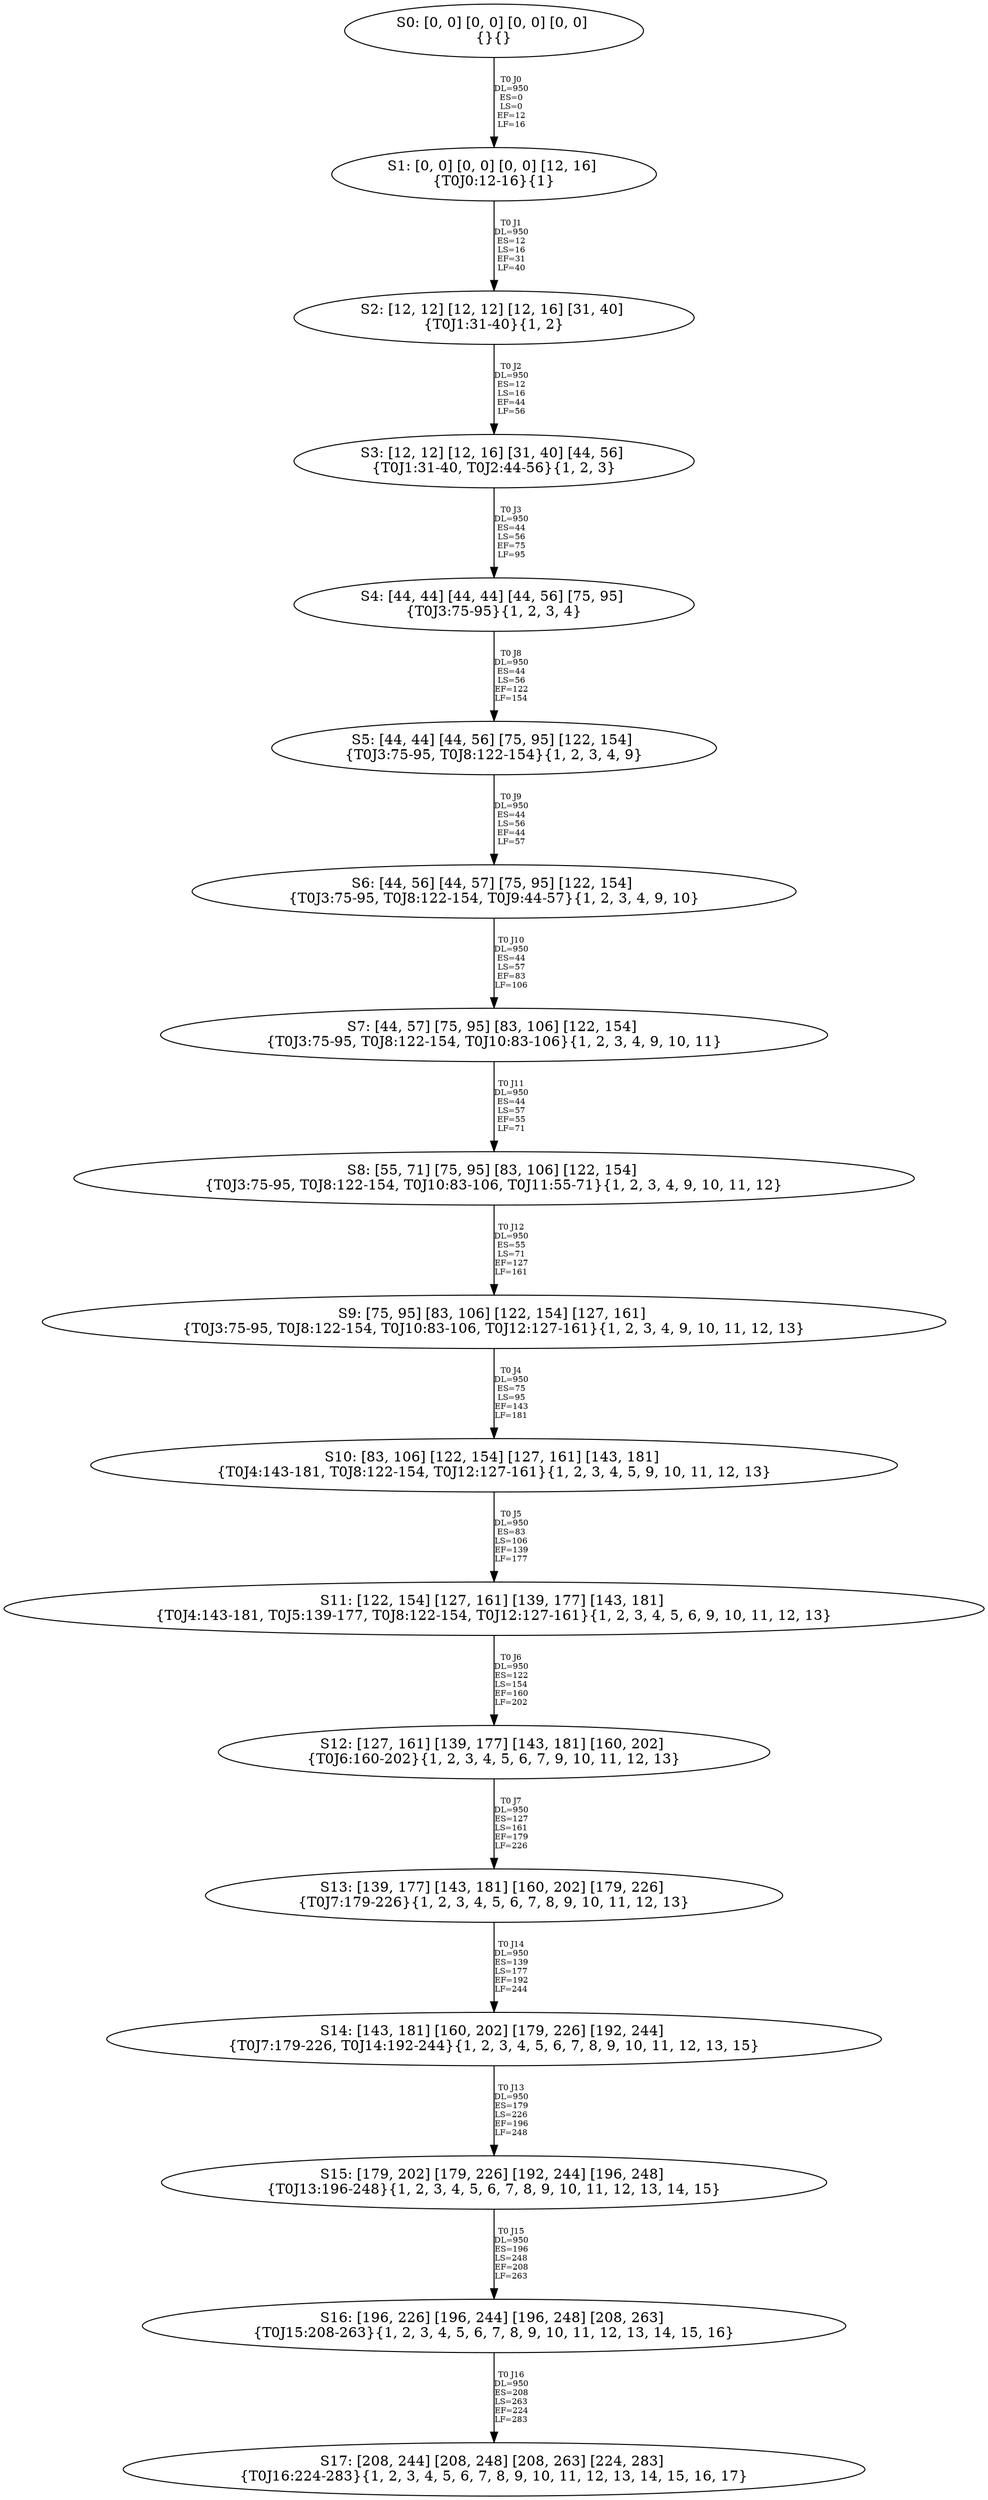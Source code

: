digraph {
	S0[label="S0: [0, 0] [0, 0] [0, 0] [0, 0] \n{}{}"];
	S1[label="S1: [0, 0] [0, 0] [0, 0] [12, 16] \n{T0J0:12-16}{1}"];
	S2[label="S2: [12, 12] [12, 12] [12, 16] [31, 40] \n{T0J1:31-40}{1, 2}"];
	S3[label="S3: [12, 12] [12, 16] [31, 40] [44, 56] \n{T0J1:31-40, T0J2:44-56}{1, 2, 3}"];
	S4[label="S4: [44, 44] [44, 44] [44, 56] [75, 95] \n{T0J3:75-95}{1, 2, 3, 4}"];
	S5[label="S5: [44, 44] [44, 56] [75, 95] [122, 154] \n{T0J3:75-95, T0J8:122-154}{1, 2, 3, 4, 9}"];
	S6[label="S6: [44, 56] [44, 57] [75, 95] [122, 154] \n{T0J3:75-95, T0J8:122-154, T0J9:44-57}{1, 2, 3, 4, 9, 10}"];
	S7[label="S7: [44, 57] [75, 95] [83, 106] [122, 154] \n{T0J3:75-95, T0J8:122-154, T0J10:83-106}{1, 2, 3, 4, 9, 10, 11}"];
	S8[label="S8: [55, 71] [75, 95] [83, 106] [122, 154] \n{T0J3:75-95, T0J8:122-154, T0J10:83-106, T0J11:55-71}{1, 2, 3, 4, 9, 10, 11, 12}"];
	S9[label="S9: [75, 95] [83, 106] [122, 154] [127, 161] \n{T0J3:75-95, T0J8:122-154, T0J10:83-106, T0J12:127-161}{1, 2, 3, 4, 9, 10, 11, 12, 13}"];
	S10[label="S10: [83, 106] [122, 154] [127, 161] [143, 181] \n{T0J4:143-181, T0J8:122-154, T0J12:127-161}{1, 2, 3, 4, 5, 9, 10, 11, 12, 13}"];
	S11[label="S11: [122, 154] [127, 161] [139, 177] [143, 181] \n{T0J4:143-181, T0J5:139-177, T0J8:122-154, T0J12:127-161}{1, 2, 3, 4, 5, 6, 9, 10, 11, 12, 13}"];
	S12[label="S12: [127, 161] [139, 177] [143, 181] [160, 202] \n{T0J6:160-202}{1, 2, 3, 4, 5, 6, 7, 9, 10, 11, 12, 13}"];
	S13[label="S13: [139, 177] [143, 181] [160, 202] [179, 226] \n{T0J7:179-226}{1, 2, 3, 4, 5, 6, 7, 8, 9, 10, 11, 12, 13}"];
	S14[label="S14: [143, 181] [160, 202] [179, 226] [192, 244] \n{T0J7:179-226, T0J14:192-244}{1, 2, 3, 4, 5, 6, 7, 8, 9, 10, 11, 12, 13, 15}"];
	S15[label="S15: [179, 202] [179, 226] [192, 244] [196, 248] \n{T0J13:196-248}{1, 2, 3, 4, 5, 6, 7, 8, 9, 10, 11, 12, 13, 14, 15}"];
	S16[label="S16: [196, 226] [196, 244] [196, 248] [208, 263] \n{T0J15:208-263}{1, 2, 3, 4, 5, 6, 7, 8, 9, 10, 11, 12, 13, 14, 15, 16}"];
	S17[label="S17: [208, 244] [208, 248] [208, 263] [224, 283] \n{T0J16:224-283}{1, 2, 3, 4, 5, 6, 7, 8, 9, 10, 11, 12, 13, 14, 15, 16, 17}"];
	S0 -> S1[label="T0 J0\nDL=950\nES=0\nLS=0\nEF=12\nLF=16",fontsize=8];
	S1 -> S2[label="T0 J1\nDL=950\nES=12\nLS=16\nEF=31\nLF=40",fontsize=8];
	S2 -> S3[label="T0 J2\nDL=950\nES=12\nLS=16\nEF=44\nLF=56",fontsize=8];
	S3 -> S4[label="T0 J3\nDL=950\nES=44\nLS=56\nEF=75\nLF=95",fontsize=8];
	S4 -> S5[label="T0 J8\nDL=950\nES=44\nLS=56\nEF=122\nLF=154",fontsize=8];
	S5 -> S6[label="T0 J9\nDL=950\nES=44\nLS=56\nEF=44\nLF=57",fontsize=8];
	S6 -> S7[label="T0 J10\nDL=950\nES=44\nLS=57\nEF=83\nLF=106",fontsize=8];
	S7 -> S8[label="T0 J11\nDL=950\nES=44\nLS=57\nEF=55\nLF=71",fontsize=8];
	S8 -> S9[label="T0 J12\nDL=950\nES=55\nLS=71\nEF=127\nLF=161",fontsize=8];
	S9 -> S10[label="T0 J4\nDL=950\nES=75\nLS=95\nEF=143\nLF=181",fontsize=8];
	S10 -> S11[label="T0 J5\nDL=950\nES=83\nLS=106\nEF=139\nLF=177",fontsize=8];
	S11 -> S12[label="T0 J6\nDL=950\nES=122\nLS=154\nEF=160\nLF=202",fontsize=8];
	S12 -> S13[label="T0 J7\nDL=950\nES=127\nLS=161\nEF=179\nLF=226",fontsize=8];
	S13 -> S14[label="T0 J14\nDL=950\nES=139\nLS=177\nEF=192\nLF=244",fontsize=8];
	S14 -> S15[label="T0 J13\nDL=950\nES=179\nLS=226\nEF=196\nLF=248",fontsize=8];
	S15 -> S16[label="T0 J15\nDL=950\nES=196\nLS=248\nEF=208\nLF=263",fontsize=8];
	S16 -> S17[label="T0 J16\nDL=950\nES=208\nLS=263\nEF=224\nLF=283",fontsize=8];
}
